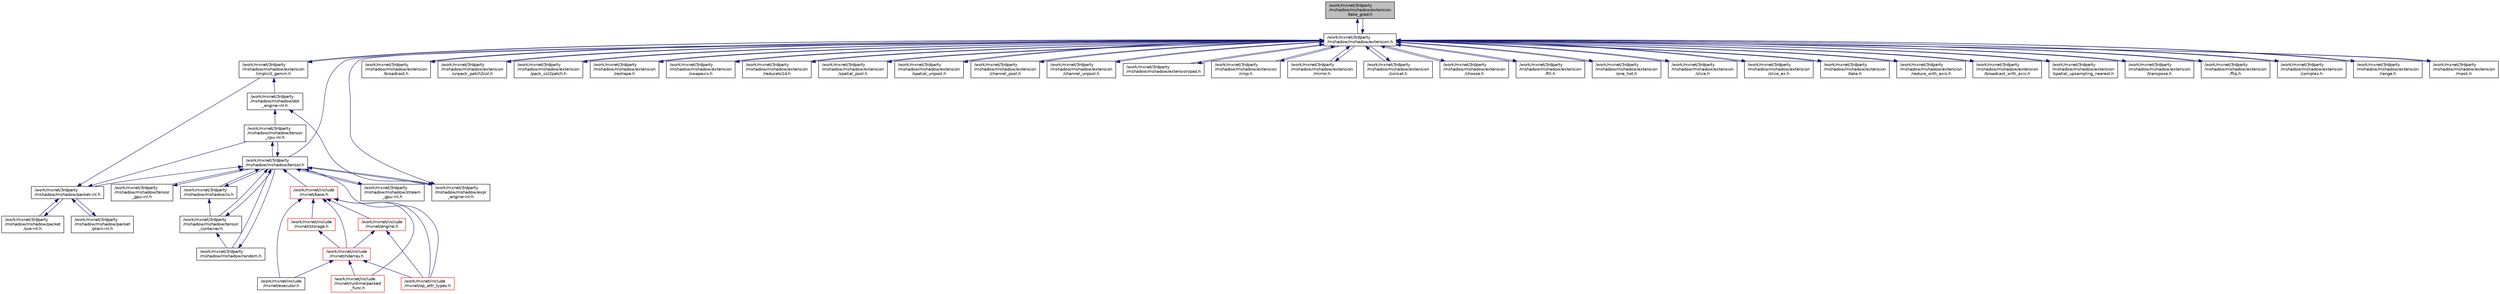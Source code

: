 digraph "/work/mxnet/3rdparty/mshadow/mshadow/extension/take_grad.h"
{
 // LATEX_PDF_SIZE
  edge [fontname="Helvetica",fontsize="10",labelfontname="Helvetica",labelfontsize="10"];
  node [fontname="Helvetica",fontsize="10",shape=record];
  Node1 [label="/work/mxnet/3rdparty\l/mshadow/mshadow/extension\l/take_grad.h",height=0.2,width=0.4,color="black", fillcolor="grey75", style="filled", fontcolor="black",tooltip=" "];
  Node1 -> Node2 [dir="back",color="midnightblue",fontsize="10",style="solid",fontname="Helvetica"];
  Node2 [label="/work/mxnet/3rdparty\l/mshadow/mshadow/extension.h",height=0.2,width=0.4,color="black", fillcolor="white", style="filled",URL="$extension_8h.html",tooltip="some extension of expressions, used to support something beyond elementwise op"];
  Node2 -> Node3 [dir="back",color="midnightblue",fontsize="10",style="solid",fontname="Helvetica"];
  Node3 [label="/work/mxnet/3rdparty\l/mshadow/mshadow/extension\l/implicit_gemm.h",height=0.2,width=0.4,color="black", fillcolor="white", style="filled",URL="$implicit__gemm_8h.html",tooltip="support for implicit GEMM operation"];
  Node3 -> Node4 [dir="back",color="midnightblue",fontsize="10",style="solid",fontname="Helvetica"];
  Node4 [label="/work/mxnet/3rdparty\l/mshadow/mshadow/dot\l_engine-inl.h",height=0.2,width=0.4,color="black", fillcolor="white", style="filled",URL="$dot__engine-inl_8h.html",tooltip="definitions of how Matrix Multiplications can be evaluated"];
  Node4 -> Node5 [dir="back",color="midnightblue",fontsize="10",style="solid",fontname="Helvetica"];
  Node5 [label="/work/mxnet/3rdparty\l/mshadow/mshadow/tensor\l_cpu-inl.h",height=0.2,width=0.4,color="black", fillcolor="white", style="filled",URL="$tensor__cpu-inl_8h.html",tooltip="implementation of CPU host code"];
  Node5 -> Node6 [dir="back",color="midnightblue",fontsize="10",style="solid",fontname="Helvetica"];
  Node6 [label="/work/mxnet/3rdparty\l/mshadow/mshadow/tensor.h",height=0.2,width=0.4,color="black", fillcolor="white", style="filled",URL="$tensor_8h.html",tooltip="header file of tensor data structure and functions This lib requires explicit memory allocation and d..."];
  Node6 -> Node7 [dir="back",color="midnightblue",fontsize="10",style="solid",fontname="Helvetica"];
  Node7 [label="/work/mxnet/3rdparty\l/mshadow/mshadow/expr\l_engine-inl.h",height=0.2,width=0.4,color="black", fillcolor="white", style="filled",URL="$expr__engine-inl_8h.html",tooltip="definitions of how expressions should be evaluated"];
  Node7 -> Node2 [dir="back",color="midnightblue",fontsize="10",style="solid",fontname="Helvetica"];
  Node7 -> Node6 [dir="back",color="midnightblue",fontsize="10",style="solid",fontname="Helvetica"];
  Node6 -> Node8 [dir="back",color="midnightblue",fontsize="10",style="solid",fontname="Helvetica"];
  Node8 [label="/work/mxnet/3rdparty\l/mshadow/mshadow/stream\l_gpu-inl.h",height=0.2,width=0.4,color="black", fillcolor="white", style="filled",URL="$stream__gpu-inl_8h.html",tooltip="implementation of GPU code"];
  Node8 -> Node6 [dir="back",color="midnightblue",fontsize="10",style="solid",fontname="Helvetica"];
  Node6 -> Node5 [dir="back",color="midnightblue",fontsize="10",style="solid",fontname="Helvetica"];
  Node6 -> Node9 [dir="back",color="midnightblue",fontsize="10",style="solid",fontname="Helvetica"];
  Node9 [label="/work/mxnet/3rdparty\l/mshadow/mshadow/packet-inl.h",height=0.2,width=0.4,color="black", fillcolor="white", style="filled",URL="$packet-inl_8h.html",tooltip="Generic packet vectorization code."];
  Node9 -> Node5 [dir="back",color="midnightblue",fontsize="10",style="solid",fontname="Helvetica"];
  Node9 -> Node10 [dir="back",color="midnightblue",fontsize="10",style="solid",fontname="Helvetica"];
  Node10 [label="/work/mxnet/3rdparty\l/mshadow/mshadow/packet\l/plain-inl.h",height=0.2,width=0.4,color="black", fillcolor="white", style="filled",URL="$plain-inl_8h.html",tooltip="support of plain packet that use the plain datatype."];
  Node10 -> Node9 [dir="back",color="midnightblue",fontsize="10",style="solid",fontname="Helvetica"];
  Node9 -> Node11 [dir="back",color="midnightblue",fontsize="10",style="solid",fontname="Helvetica"];
  Node11 [label="/work/mxnet/3rdparty\l/mshadow/mshadow/packet\l/sse-inl.h",height=0.2,width=0.4,color="black", fillcolor="white", style="filled",URL="$sse-inl_8h.html",tooltip="support of sse2 packet optimization of some operations"];
  Node11 -> Node9 [dir="back",color="midnightblue",fontsize="10",style="solid",fontname="Helvetica"];
  Node9 -> Node3 [dir="back",color="midnightblue",fontsize="10",style="solid",fontname="Helvetica"];
  Node6 -> Node12 [dir="back",color="midnightblue",fontsize="10",style="solid",fontname="Helvetica"];
  Node12 [label="/work/mxnet/3rdparty\l/mshadow/mshadow/tensor\l_gpu-inl.h",height=0.2,width=0.4,color="black", fillcolor="white", style="filled",URL="$tensor__gpu-inl_8h.html",tooltip="implementation of GPU host code"];
  Node12 -> Node6 [dir="back",color="midnightblue",fontsize="10",style="solid",fontname="Helvetica"];
  Node6 -> Node13 [dir="back",color="midnightblue",fontsize="10",style="solid",fontname="Helvetica"];
  Node13 [label="/work/mxnet/3rdparty\l/mshadow/mshadow/io.h",height=0.2,width=0.4,color="black", fillcolor="white", style="filled",URL="$3rdparty_2mshadow_2mshadow_2io_8h.html",tooltip="definitions of I/O functions for mshadow tensor"];
  Node13 -> Node6 [dir="back",color="midnightblue",fontsize="10",style="solid",fontname="Helvetica"];
  Node13 -> Node14 [dir="back",color="midnightblue",fontsize="10",style="solid",fontname="Helvetica"];
  Node14 [label="/work/mxnet/3rdparty\l/mshadow/mshadow/tensor\l_container.h",height=0.2,width=0.4,color="black", fillcolor="white", style="filled",URL="$tensor__container_8h.html",tooltip="tensor container that does memory allocation and resize like STL"];
  Node14 -> Node6 [dir="back",color="midnightblue",fontsize="10",style="solid",fontname="Helvetica"];
  Node14 -> Node15 [dir="back",color="midnightblue",fontsize="10",style="solid",fontname="Helvetica"];
  Node15 [label="/work/mxnet/3rdparty\l/mshadow/mshadow/random.h",height=0.2,width=0.4,color="black", fillcolor="white", style="filled",URL="$random_8h.html",tooltip="Random inline functions for tensor."];
  Node15 -> Node6 [dir="back",color="midnightblue",fontsize="10",style="solid",fontname="Helvetica"];
  Node6 -> Node14 [dir="back",color="midnightblue",fontsize="10",style="solid",fontname="Helvetica"];
  Node6 -> Node15 [dir="back",color="midnightblue",fontsize="10",style="solid",fontname="Helvetica"];
  Node6 -> Node16 [dir="back",color="midnightblue",fontsize="10",style="solid",fontname="Helvetica"];
  Node16 [label="/work/mxnet/include\l/mxnet/base.h",height=0.2,width=0.4,color="red", fillcolor="white", style="filled",URL="$include_2mxnet_2base_8h.html",tooltip="configuration of MXNet as well as basic data structure."];
  Node16 -> Node17 [dir="back",color="midnightblue",fontsize="10",style="solid",fontname="Helvetica"];
  Node17 [label="/work/mxnet/include\l/mxnet/runtime/packed\l_func.h",height=0.2,width=0.4,color="red", fillcolor="white", style="filled",URL="$packed__func_8h.html",tooltip="Type-erased function used across MXNET API."];
  Node16 -> Node20 [dir="back",color="midnightblue",fontsize="10",style="solid",fontname="Helvetica"];
  Node20 [label="/work/mxnet/include\l/mxnet/engine.h",height=0.2,width=0.4,color="red", fillcolor="white", style="filled",URL="$engine_8h.html",tooltip="Engine that schedules all the operations according to dependency."];
  Node20 -> Node21 [dir="back",color="midnightblue",fontsize="10",style="solid",fontname="Helvetica"];
  Node21 [label="/work/mxnet/include\l/mxnet/ndarray.h",height=0.2,width=0.4,color="red", fillcolor="white", style="filled",URL="$include_2mxnet_2ndarray_8h.html",tooltip="NDArray interface that handles array arithematics."];
  Node21 -> Node17 [dir="back",color="midnightblue",fontsize="10",style="solid",fontname="Helvetica"];
  Node21 -> Node22 [dir="back",color="midnightblue",fontsize="10",style="solid",fontname="Helvetica"];
  Node22 [label="/work/mxnet/include\l/mxnet/executor.h",height=0.2,width=0.4,color="black", fillcolor="white", style="filled",URL="$include_2mxnet_2executor_8h.html",tooltip="Symbolic executor interface of mxnet."];
  Node21 -> Node23 [dir="back",color="midnightblue",fontsize="10",style="solid",fontname="Helvetica"];
  Node23 [label="/work/mxnet/include\l/mxnet/op_attr_types.h",height=0.2,width=0.4,color="red", fillcolor="white", style="filled",URL="$include_2mxnet_2op__attr__types_8h.html",tooltip="Additional operator attributes beside the ones provided by NNVM."];
  Node20 -> Node23 [dir="back",color="midnightblue",fontsize="10",style="solid",fontname="Helvetica"];
  Node16 -> Node22 [dir="back",color="midnightblue",fontsize="10",style="solid",fontname="Helvetica"];
  Node16 -> Node21 [dir="back",color="midnightblue",fontsize="10",style="solid",fontname="Helvetica"];
  Node16 -> Node37 [dir="back",color="midnightblue",fontsize="10",style="solid",fontname="Helvetica"];
  Node37 [label="/work/mxnet/include\l/mxnet/storage.h",height=0.2,width=0.4,color="red", fillcolor="white", style="filled",URL="$storage_8h.html",tooltip="Storage manager across multiple devices."];
  Node37 -> Node21 [dir="back",color="midnightblue",fontsize="10",style="solid",fontname="Helvetica"];
  Node16 -> Node23 [dir="back",color="midnightblue",fontsize="10",style="solid",fontname="Helvetica"];
  Node6 -> Node23 [dir="back",color="midnightblue",fontsize="10",style="solid",fontname="Helvetica"];
  Node4 -> Node7 [dir="back",color="midnightblue",fontsize="10",style="solid",fontname="Helvetica"];
  Node3 -> Node2 [dir="back",color="midnightblue",fontsize="10",style="solid",fontname="Helvetica"];
  Node2 -> Node6 [dir="back",color="midnightblue",fontsize="10",style="solid",fontname="Helvetica"];
  Node2 -> Node42 [dir="back",color="midnightblue",fontsize="10",style="solid",fontname="Helvetica"];
  Node42 [label="/work/mxnet/3rdparty\l/mshadow/mshadow/extension\l/broadcast.h",height=0.2,width=0.4,color="black", fillcolor="white", style="filled",URL="$broadcast_8h.html",tooltip="support for broadcast and repmat"];
  Node42 -> Node2 [dir="back",color="midnightblue",fontsize="10",style="solid",fontname="Helvetica"];
  Node2 -> Node43 [dir="back",color="midnightblue",fontsize="10",style="solid",fontname="Helvetica"];
  Node43 [label="/work/mxnet/3rdparty\l/mshadow/mshadow/extension\l/unpack_patch2col.h",height=0.2,width=0.4,color="black", fillcolor="white", style="filled",URL="$unpack__patch2col_8h.html",tooltip="support for unpack"];
  Node43 -> Node2 [dir="back",color="midnightblue",fontsize="10",style="solid",fontname="Helvetica"];
  Node2 -> Node44 [dir="back",color="midnightblue",fontsize="10",style="solid",fontname="Helvetica"];
  Node44 [label="/work/mxnet/3rdparty\l/mshadow/mshadow/extension\l/pack_col2patch.h",height=0.2,width=0.4,color="black", fillcolor="white", style="filled",URL="$pack__col2patch_8h.html",tooltip="support for pack"];
  Node44 -> Node2 [dir="back",color="midnightblue",fontsize="10",style="solid",fontname="Helvetica"];
  Node2 -> Node45 [dir="back",color="midnightblue",fontsize="10",style="solid",fontname="Helvetica"];
  Node45 [label="/work/mxnet/3rdparty\l/mshadow/mshadow/extension\l/reshape.h",height=0.2,width=0.4,color="black", fillcolor="white", style="filled",URL="$reshape_8h.html",tooltip="support for reshape"];
  Node45 -> Node2 [dir="back",color="midnightblue",fontsize="10",style="solid",fontname="Helvetica"];
  Node2 -> Node46 [dir="back",color="midnightblue",fontsize="10",style="solid",fontname="Helvetica"];
  Node46 [label="/work/mxnet/3rdparty\l/mshadow/mshadow/extension\l/swapaxis.h",height=0.2,width=0.4,color="black", fillcolor="white", style="filled",URL="$swapaxis_8h.html",tooltip="support for swapaxis"];
  Node46 -> Node2 [dir="back",color="midnightblue",fontsize="10",style="solid",fontname="Helvetica"];
  Node2 -> Node47 [dir="back",color="midnightblue",fontsize="10",style="solid",fontname="Helvetica"];
  Node47 [label="/work/mxnet/3rdparty\l/mshadow/mshadow/extension\l/reduceto1d.h",height=0.2,width=0.4,color="black", fillcolor="white", style="filled",URL="$reduceto1d_8h.html",tooltip="support for sum_rows and sumall_except_dim"];
  Node47 -> Node2 [dir="back",color="midnightblue",fontsize="10",style="solid",fontname="Helvetica"];
  Node2 -> Node48 [dir="back",color="midnightblue",fontsize="10",style="solid",fontname="Helvetica"];
  Node48 [label="/work/mxnet/3rdparty\l/mshadow/mshadow/extension\l/spatial_pool.h",height=0.2,width=0.4,color="black", fillcolor="white", style="filled",URL="$spatial__pool_8h.html",tooltip="support for spatial pooling"];
  Node48 -> Node2 [dir="back",color="midnightblue",fontsize="10",style="solid",fontname="Helvetica"];
  Node2 -> Node49 [dir="back",color="midnightblue",fontsize="10",style="solid",fontname="Helvetica"];
  Node49 [label="/work/mxnet/3rdparty\l/mshadow/mshadow/extension\l/spatial_unpool.h",height=0.2,width=0.4,color="black", fillcolor="white", style="filled",URL="$spatial__unpool_8h.html",tooltip="support for unpool"];
  Node49 -> Node2 [dir="back",color="midnightblue",fontsize="10",style="solid",fontname="Helvetica"];
  Node2 -> Node50 [dir="back",color="midnightblue",fontsize="10",style="solid",fontname="Helvetica"];
  Node50 [label="/work/mxnet/3rdparty\l/mshadow/mshadow/extension\l/channel_pool.h",height=0.2,width=0.4,color="black", fillcolor="white", style="filled",URL="$channel__pool_8h.html",tooltip="support for chpool"];
  Node50 -> Node2 [dir="back",color="midnightblue",fontsize="10",style="solid",fontname="Helvetica"];
  Node2 -> Node51 [dir="back",color="midnightblue",fontsize="10",style="solid",fontname="Helvetica"];
  Node51 [label="/work/mxnet/3rdparty\l/mshadow/mshadow/extension\l/channel_unpool.h",height=0.2,width=0.4,color="black", fillcolor="white", style="filled",URL="$channel__unpool_8h.html",tooltip=" "];
  Node51 -> Node2 [dir="back",color="midnightblue",fontsize="10",style="solid",fontname="Helvetica"];
  Node2 -> Node52 [dir="back",color="midnightblue",fontsize="10",style="solid",fontname="Helvetica"];
  Node52 [label="/work/mxnet/3rdparty\l/mshadow/mshadow/extension/pad.h",height=0.2,width=0.4,color="black", fillcolor="white", style="filled",URL="$pad_8h.html",tooltip="support for pad"];
  Node52 -> Node2 [dir="back",color="midnightblue",fontsize="10",style="solid",fontname="Helvetica"];
  Node2 -> Node53 [dir="back",color="midnightblue",fontsize="10",style="solid",fontname="Helvetica"];
  Node53 [label="/work/mxnet/3rdparty\l/mshadow/mshadow/extension\l/crop.h",height=0.2,width=0.4,color="black", fillcolor="white", style="filled",URL="$crop_8h.html",tooltip="support for crop"];
  Node53 -> Node2 [dir="back",color="midnightblue",fontsize="10",style="solid",fontname="Helvetica"];
  Node2 -> Node54 [dir="back",color="midnightblue",fontsize="10",style="solid",fontname="Helvetica"];
  Node54 [label="/work/mxnet/3rdparty\l/mshadow/mshadow/extension\l/mirror.h",height=0.2,width=0.4,color="black", fillcolor="white", style="filled",URL="$mirror_8h.html",tooltip="support for mirror"];
  Node54 -> Node2 [dir="back",color="midnightblue",fontsize="10",style="solid",fontname="Helvetica"];
  Node2 -> Node55 [dir="back",color="midnightblue",fontsize="10",style="solid",fontname="Helvetica"];
  Node55 [label="/work/mxnet/3rdparty\l/mshadow/mshadow/extension\l/concat.h",height=0.2,width=0.4,color="black", fillcolor="white", style="filled",URL="$concat_8h.html",tooltip="support for concatenation"];
  Node55 -> Node2 [dir="back",color="midnightblue",fontsize="10",style="solid",fontname="Helvetica"];
  Node2 -> Node56 [dir="back",color="midnightblue",fontsize="10",style="solid",fontname="Helvetica"];
  Node56 [label="/work/mxnet/3rdparty\l/mshadow/mshadow/extension\l/choose.h",height=0.2,width=0.4,color="black", fillcolor="white", style="filled",URL="$choose_8h.html",tooltip="support for implicit array selection operation"];
  Node56 -> Node2 [dir="back",color="midnightblue",fontsize="10",style="solid",fontname="Helvetica"];
  Node2 -> Node57 [dir="back",color="midnightblue",fontsize="10",style="solid",fontname="Helvetica"];
  Node57 [label="/work/mxnet/3rdparty\l/mshadow/mshadow/extension\l/fill.h",height=0.2,width=0.4,color="black", fillcolor="white", style="filled",URL="$fill_8h.html",tooltip="support for implicit array filling operation"];
  Node57 -> Node2 [dir="back",color="midnightblue",fontsize="10",style="solid",fontname="Helvetica"];
  Node2 -> Node58 [dir="back",color="midnightblue",fontsize="10",style="solid",fontname="Helvetica"];
  Node58 [label="/work/mxnet/3rdparty\l/mshadow/mshadow/extension\l/one_hot.h",height=0.2,width=0.4,color="black", fillcolor="white", style="filled",URL="$one__hot_8h.html",tooltip="Create one-hot indicator array based on the index."];
  Node58 -> Node2 [dir="back",color="midnightblue",fontsize="10",style="solid",fontname="Helvetica"];
  Node2 -> Node59 [dir="back",color="midnightblue",fontsize="10",style="solid",fontname="Helvetica"];
  Node59 [label="/work/mxnet/3rdparty\l/mshadow/mshadow/extension\l/slice.h",height=0.2,width=0.4,color="black", fillcolor="white", style="filled",URL="$slice_8h.html",tooltip="support for slice a certain dimension."];
  Node59 -> Node2 [dir="back",color="midnightblue",fontsize="10",style="solid",fontname="Helvetica"];
  Node2 -> Node60 [dir="back",color="midnightblue",fontsize="10",style="solid",fontname="Helvetica"];
  Node60 [label="/work/mxnet/3rdparty\l/mshadow/mshadow/extension\l/slice_ex.h",height=0.2,width=0.4,color="black", fillcolor="white", style="filled",URL="$slice__ex_8h.html",tooltip=" "];
  Node60 -> Node2 [dir="back",color="midnightblue",fontsize="10",style="solid",fontname="Helvetica"];
  Node2 -> Node61 [dir="back",color="midnightblue",fontsize="10",style="solid",fontname="Helvetica"];
  Node61 [label="/work/mxnet/3rdparty\l/mshadow/mshadow/extension\l/take.h",height=0.2,width=0.4,color="black", fillcolor="white", style="filled",URL="$take_8h.html",tooltip=" "];
  Node61 -> Node2 [dir="back",color="midnightblue",fontsize="10",style="solid",fontname="Helvetica"];
  Node2 -> Node1 [dir="back",color="midnightblue",fontsize="10",style="solid",fontname="Helvetica"];
  Node2 -> Node62 [dir="back",color="midnightblue",fontsize="10",style="solid",fontname="Helvetica"];
  Node62 [label="/work/mxnet/3rdparty\l/mshadow/mshadow/extension\l/reduce_with_axis.h",height=0.2,width=0.4,color="black", fillcolor="white", style="filled",URL="$reduce__with__axis_8h.html",tooltip=" "];
  Node62 -> Node2 [dir="back",color="midnightblue",fontsize="10",style="solid",fontname="Helvetica"];
  Node2 -> Node63 [dir="back",color="midnightblue",fontsize="10",style="solid",fontname="Helvetica"];
  Node63 [label="/work/mxnet/3rdparty\l/mshadow/mshadow/extension\l/broadcast_with_axis.h",height=0.2,width=0.4,color="black", fillcolor="white", style="filled",URL="$broadcast__with__axis_8h.html",tooltip=" "];
  Node63 -> Node2 [dir="back",color="midnightblue",fontsize="10",style="solid",fontname="Helvetica"];
  Node2 -> Node64 [dir="back",color="midnightblue",fontsize="10",style="solid",fontname="Helvetica"];
  Node64 [label="/work/mxnet/3rdparty\l/mshadow/mshadow/extension\l/spatial_upsampling_nearest.h",height=0.2,width=0.4,color="black", fillcolor="white", style="filled",URL="$spatial__upsampling__nearest_8h.html",tooltip=" "];
  Node64 -> Node2 [dir="back",color="midnightblue",fontsize="10",style="solid",fontname="Helvetica"];
  Node2 -> Node65 [dir="back",color="midnightblue",fontsize="10",style="solid",fontname="Helvetica"];
  Node65 [label="/work/mxnet/3rdparty\l/mshadow/mshadow/extension\l/transpose.h",height=0.2,width=0.4,color="black", fillcolor="white", style="filled",URL="$transpose_8h.html",tooltip="support for transpose"];
  Node65 -> Node2 [dir="back",color="midnightblue",fontsize="10",style="solid",fontname="Helvetica"];
  Node2 -> Node66 [dir="back",color="midnightblue",fontsize="10",style="solid",fontname="Helvetica"];
  Node66 [label="/work/mxnet/3rdparty\l/mshadow/mshadow/extension\l/flip.h",height=0.2,width=0.4,color="black", fillcolor="white", style="filled",URL="$flip_8h.html",tooltip="support for flip a certain dimension."];
  Node66 -> Node2 [dir="back",color="midnightblue",fontsize="10",style="solid",fontname="Helvetica"];
  Node2 -> Node67 [dir="back",color="midnightblue",fontsize="10",style="solid",fontname="Helvetica"];
  Node67 [label="/work/mxnet/3rdparty\l/mshadow/mshadow/extension\l/complex.h",height=0.2,width=0.4,color="black", fillcolor="white", style="filled",URL="$complex_8h.html",tooltip="support for complex operations"];
  Node67 -> Node2 [dir="back",color="midnightblue",fontsize="10",style="solid",fontname="Helvetica"];
  Node2 -> Node68 [dir="back",color="midnightblue",fontsize="10",style="solid",fontname="Helvetica"];
  Node68 [label="/work/mxnet/3rdparty\l/mshadow/mshadow/extension\l/range.h",height=0.2,width=0.4,color="black", fillcolor="white", style="filled",URL="$range_8h.html",tooltip="support generating a range vector"];
  Node68 -> Node2 [dir="back",color="midnightblue",fontsize="10",style="solid",fontname="Helvetica"];
  Node2 -> Node69 [dir="back",color="midnightblue",fontsize="10",style="solid",fontname="Helvetica"];
  Node69 [label="/work/mxnet/3rdparty\l/mshadow/mshadow/extension\l/mask.h",height=0.2,width=0.4,color="black", fillcolor="white", style="filled",URL="$mask_8h.html",tooltip=" "];
  Node69 -> Node2 [dir="back",color="midnightblue",fontsize="10",style="solid",fontname="Helvetica"];
}
